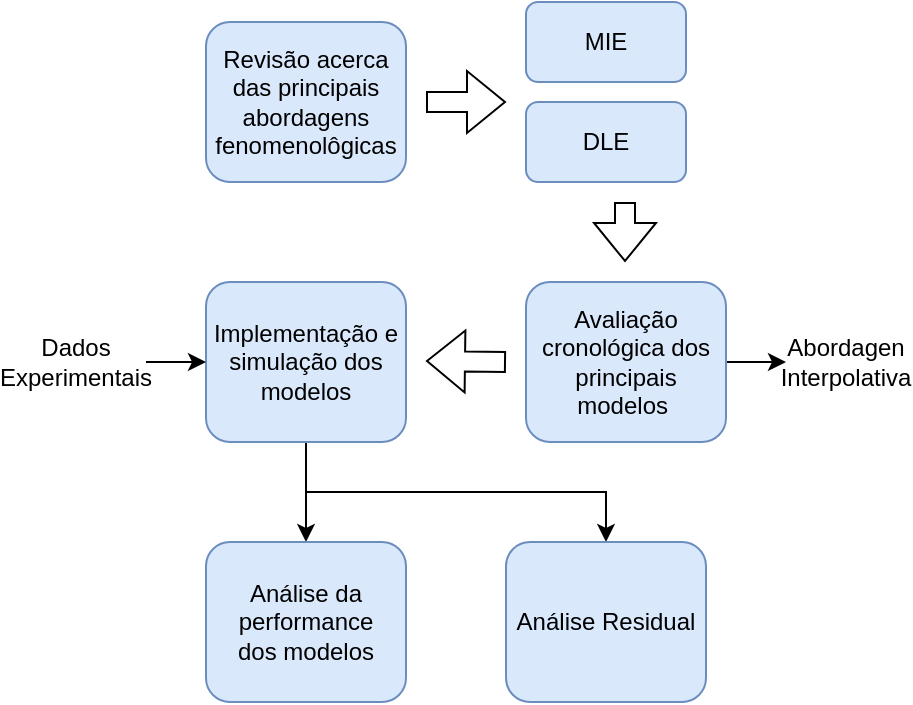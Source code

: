 <mxfile version="17.4.5" type="github">
  <diagram id="Nb12M01iGxBTq1MyVmrm" name="Page-1">
    <mxGraphModel dx="1038" dy="547" grid="1" gridSize="10" guides="1" tooltips="1" connect="1" arrows="1" fold="1" page="1" pageScale="1" pageWidth="850" pageHeight="1100" math="0" shadow="0">
      <root>
        <mxCell id="0" />
        <mxCell id="1" parent="0" />
        <mxCell id="fkp4_uhdzthaPoLJJq2W-1" value="Revisão acerca das principais abordagens fenomenolôgicas" style="rounded=1;whiteSpace=wrap;html=1;fillColor=#dae8fc;strokeColor=#6c8ebf;" vertex="1" parent="1">
          <mxGeometry x="330" y="220" width="100" height="80" as="geometry" />
        </mxCell>
        <mxCell id="fkp4_uhdzthaPoLJJq2W-2" value="" style="shape=flexArrow;endArrow=classic;html=1;rounded=0;" edge="1" parent="1">
          <mxGeometry width="50" height="50" relative="1" as="geometry">
            <mxPoint x="440" y="260" as="sourcePoint" />
            <mxPoint x="480" y="260" as="targetPoint" />
          </mxGeometry>
        </mxCell>
        <mxCell id="fkp4_uhdzthaPoLJJq2W-3" value="MIE" style="rounded=1;whiteSpace=wrap;html=1;fillColor=#dae8fc;strokeColor=#6c8ebf;" vertex="1" parent="1">
          <mxGeometry x="490" y="210" width="80" height="40" as="geometry" />
        </mxCell>
        <mxCell id="fkp4_uhdzthaPoLJJq2W-5" value="DLE" style="rounded=1;whiteSpace=wrap;html=1;fillColor=#dae8fc;strokeColor=#6c8ebf;" vertex="1" parent="1">
          <mxGeometry x="490" y="260" width="80" height="40" as="geometry" />
        </mxCell>
        <mxCell id="fkp4_uhdzthaPoLJJq2W-6" value="" style="shape=flexArrow;endArrow=classic;html=1;rounded=0;" edge="1" parent="1">
          <mxGeometry width="50" height="50" relative="1" as="geometry">
            <mxPoint x="539.5" y="310" as="sourcePoint" />
            <mxPoint x="539.5" y="340" as="targetPoint" />
          </mxGeometry>
        </mxCell>
        <mxCell id="fkp4_uhdzthaPoLJJq2W-20" style="edgeStyle=orthogonalEdgeStyle;rounded=0;orthogonalLoop=1;jettySize=auto;html=1;exitX=1;exitY=0.5;exitDx=0;exitDy=0;entryX=0;entryY=0.5;entryDx=0;entryDy=0;" edge="1" parent="1" source="fkp4_uhdzthaPoLJJq2W-7" target="fkp4_uhdzthaPoLJJq2W-11">
          <mxGeometry relative="1" as="geometry" />
        </mxCell>
        <mxCell id="fkp4_uhdzthaPoLJJq2W-7" value="Avaliação cronológica dos principais modelos&amp;nbsp;" style="rounded=1;whiteSpace=wrap;html=1;fillColor=#dae8fc;strokeColor=#6c8ebf;" vertex="1" parent="1">
          <mxGeometry x="490" y="350" width="100" height="80" as="geometry" />
        </mxCell>
        <mxCell id="fkp4_uhdzthaPoLJJq2W-8" value="" style="shape=flexArrow;endArrow=classic;html=1;rounded=0;" edge="1" parent="1">
          <mxGeometry width="50" height="50" relative="1" as="geometry">
            <mxPoint x="480" y="390" as="sourcePoint" />
            <mxPoint x="440" y="389.5" as="targetPoint" />
          </mxGeometry>
        </mxCell>
        <mxCell id="fkp4_uhdzthaPoLJJq2W-21" style="edgeStyle=orthogonalEdgeStyle;rounded=0;orthogonalLoop=1;jettySize=auto;html=1;entryX=0.5;entryY=0;entryDx=0;entryDy=0;" edge="1" parent="1" source="fkp4_uhdzthaPoLJJq2W-10" target="fkp4_uhdzthaPoLJJq2W-15">
          <mxGeometry relative="1" as="geometry" />
        </mxCell>
        <mxCell id="fkp4_uhdzthaPoLJJq2W-22" style="edgeStyle=orthogonalEdgeStyle;rounded=0;orthogonalLoop=1;jettySize=auto;html=1;exitX=0.5;exitY=1;exitDx=0;exitDy=0;entryX=0.5;entryY=0;entryDx=0;entryDy=0;" edge="1" parent="1" source="fkp4_uhdzthaPoLJJq2W-10" target="fkp4_uhdzthaPoLJJq2W-17">
          <mxGeometry relative="1" as="geometry" />
        </mxCell>
        <mxCell id="fkp4_uhdzthaPoLJJq2W-10" value="Implementação e simulação dos modelos" style="rounded=1;whiteSpace=wrap;html=1;fillColor=#dae8fc;strokeColor=#6c8ebf;" vertex="1" parent="1">
          <mxGeometry x="330" y="350" width="100" height="80" as="geometry" />
        </mxCell>
        <mxCell id="fkp4_uhdzthaPoLJJq2W-11" value="Abordagen Interpolativa" style="text;html=1;strokeColor=none;fillColor=none;align=center;verticalAlign=middle;whiteSpace=wrap;rounded=0;" vertex="1" parent="1">
          <mxGeometry x="620" y="375" width="60" height="30" as="geometry" />
        </mxCell>
        <mxCell id="fkp4_uhdzthaPoLJJq2W-14" style="edgeStyle=orthogonalEdgeStyle;rounded=0;orthogonalLoop=1;jettySize=auto;html=1;entryX=0;entryY=0.5;entryDx=0;entryDy=0;" edge="1" parent="1" source="fkp4_uhdzthaPoLJJq2W-13" target="fkp4_uhdzthaPoLJJq2W-10">
          <mxGeometry relative="1" as="geometry" />
        </mxCell>
        <mxCell id="fkp4_uhdzthaPoLJJq2W-13" value="Dados Experimentais" style="text;html=1;strokeColor=none;fillColor=none;align=center;verticalAlign=middle;whiteSpace=wrap;rounded=0;" vertex="1" parent="1">
          <mxGeometry x="230" y="375" width="70" height="30" as="geometry" />
        </mxCell>
        <mxCell id="fkp4_uhdzthaPoLJJq2W-15" value="Análise da performance&lt;br&gt;dos modelos" style="rounded=1;whiteSpace=wrap;html=1;fillColor=#dae8fc;strokeColor=#6c8ebf;" vertex="1" parent="1">
          <mxGeometry x="330" y="480" width="100" height="80" as="geometry" />
        </mxCell>
        <mxCell id="fkp4_uhdzthaPoLJJq2W-17" value="Análise Residual" style="rounded=1;whiteSpace=wrap;html=1;fillColor=#dae8fc;strokeColor=#6c8ebf;" vertex="1" parent="1">
          <mxGeometry x="480" y="480" width="100" height="80" as="geometry" />
        </mxCell>
      </root>
    </mxGraphModel>
  </diagram>
</mxfile>
